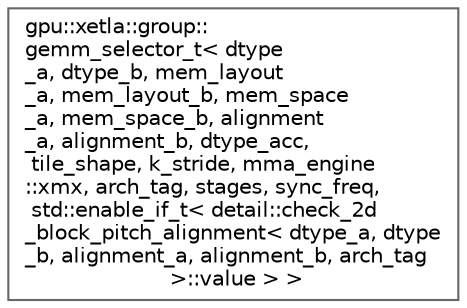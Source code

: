 digraph "Graphical Class Hierarchy"
{
 // LATEX_PDF_SIZE
  bgcolor="transparent";
  edge [fontname=Helvetica,fontsize=10,labelfontname=Helvetica,labelfontsize=10];
  node [fontname=Helvetica,fontsize=10,shape=box,height=0.2,width=0.4];
  rankdir="LR";
  Node0 [id="Node000000",label="gpu::xetla::group::\lgemm_selector_t\< dtype\l_a, dtype_b, mem_layout\l_a, mem_layout_b, mem_space\l_a, mem_space_b, alignment\l_a, alignment_b, dtype_acc,\l tile_shape, k_stride, mma_engine\l::xmx, arch_tag, stages, sync_freq,\l std::enable_if_t\< detail::check_2d\l_block_pitch_alignment\< dtype_a, dtype\l_b, alignment_a, alignment_b, arch_tag\l \>::value \> \>",height=0.2,width=0.4,color="grey40", fillcolor="white", style="filled",URL="$classgpu_1_1xetla_1_1group_1_1gemm__selector__t_3_01dtype__a_00_01dtype__b_00_01mem__layout__a_079b8d9560755178dd2907ce4c8205666.html",tooltip="Selects 2d block && xmx based gemm."];
}
